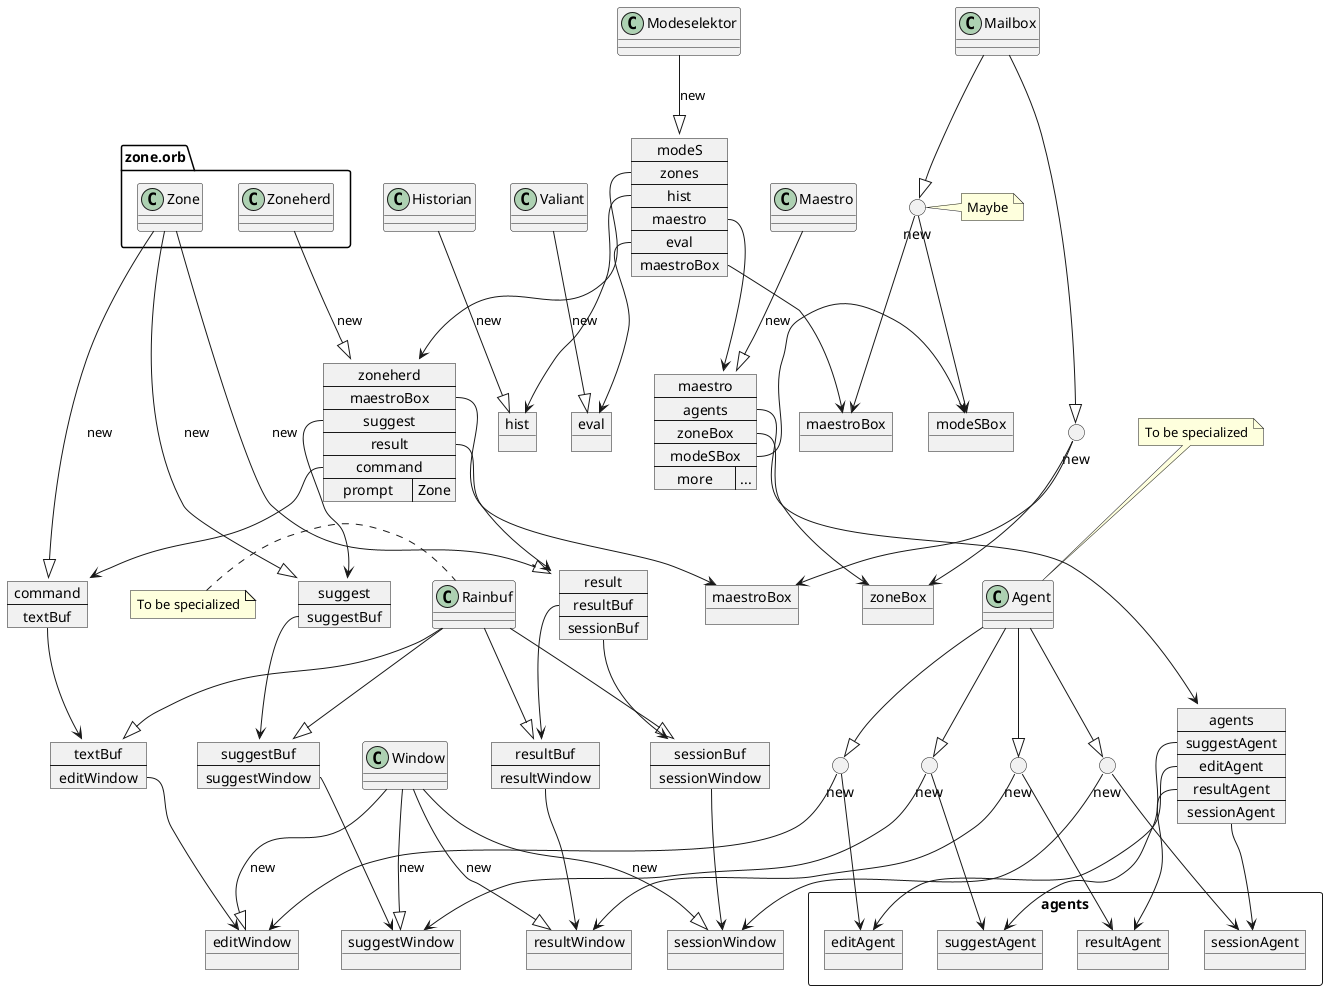 
@startuml
class Modeselektor
class Historian
package "zone.orb" as zone_orb <<Folder>> {
   class Zoneherd
   class Zone
}
class Valiant
class Maestro
class Agent
note top: To be specialized
class Window
class Mailbox

class Rainbuf
note left: To be specialized

object hist
object eval

object suggestWindow
object editWindow
object resultWindow
object sessionWindow

map suggestBuf {
   suggestWindow *--> suggestWindow
}

map textBuf {
   editWindow *--> editWindow
}

map resultBuf {
   resultWindow *--> resultWindow
}

map sessionBuf {
   sessionWindow *--> sessionWindow
}

map suggest {
   suggestBuf *--> suggestBuf
}


map result {
   resultBuf *--> resultBuf
   sessionBuf *--> sessionBuf
}

map command {
   textBuf *--> textBuf
}

object zoneBox
object maestroBox
object "maestroBox" as modeS_maestroBox
object modeSBox

map zoneherd {
    maestroBox *--> maestroBox
    suggest *--> suggest
    result  *--> result
    command *--> command
    prompt   => Zone
}

rectangle "agents" as AG {
object suggestAgent
object editAgent
object resultAgent
object sessionAgent
}


map agents {
   suggestAgent *--> AG.suggestAgent
   editAgent *--> AG.editAgent
   resultAgent *--> AG.resultAgent
   sessionAgent *--> AG.sessionAgent
}

map maestro {
   agents *--> agents
   zoneBox *--> zoneBox
   modeSBox *-> modeSBox
   more => ...
}

map modeS {
   zones *--> zoneherd
   hist  *--> hist
   maestro *--> maestro
   eval    *--> eval
   maestroBox *-> modeS_maestroBox
}

circle "new" as newSuggestAgent
circle "new" as newEditAgent
circle "new" as newResultAgent
circle "new" as newSessionAgent

circle "new" as newZoneMailbox
circle "new" as newModeSMailbox
note right: Maybe

Modeselektor --|> modeS : new
Zoneherd --|> zoneherd : new
Zone --|> suggest : new
Zone --|> command : new
Zone --|> result  : new
Historian --|> hist : new
Valiant --|> eval : new
Maestro --|> maestro : new

Agent --|> newSuggestAgent
Agent --|> newEditAgent
Agent --|> newResultAgent
Agent --|> newSessionAgent
Window --|> suggestWindow : new
Window --|> editWindow : new
Window --|> resultWindow : new
Window --|> sessionWindow : new
newSuggestAgent --> suggestAgent
newSuggestAgent --> suggestWindow
newEditAgent --> editAgent
newEditAgent --> editWindow
newResultAgent --> resultAgent
newResultAgent --> resultWindow
newSessionAgent --> sessionAgent
newSessionAgent --> sessionWindow

Rainbuf --|> suggestBuf
Rainbuf --|> resultBuf
Rainbuf --|> textBuf
Rainbuf --|> sessionBuf

Mailbox --|> newZoneMailbox
newZoneMailbox --> zoneBox
newZoneMailbox --> maestroBox
Mailbox --|> newModeSMailbox
newModeSMailbox --> modeSBox
newModeSMailbox --> modeS_maestroBox

@enduml
